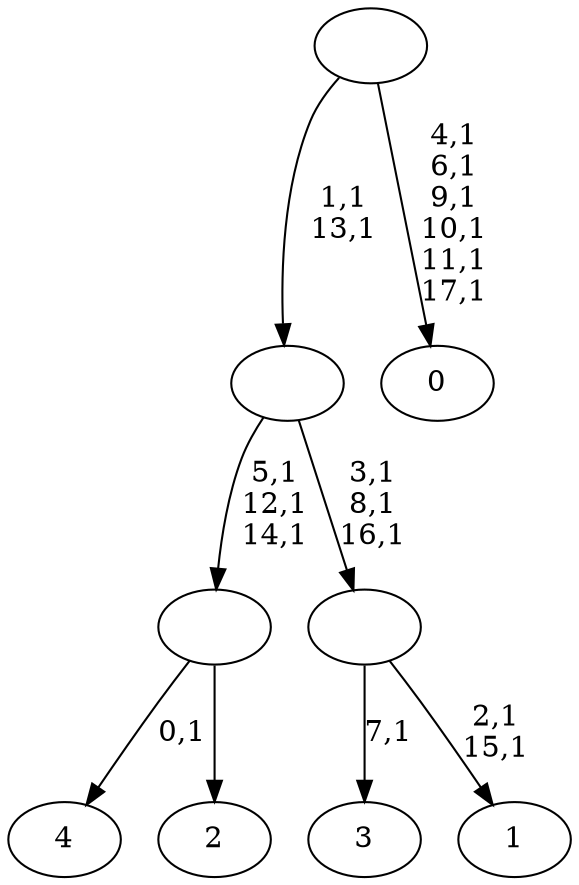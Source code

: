 digraph T {
	23 [label="4"]
	21 [label="3"]
	19 [label="2"]
	18 [label=""]
	15 [label="1"]
	12 [label=""]
	9 [label=""]
	7 [label="0"]
	0 [label=""]
	18 -> 23 [label="0,1"]
	18 -> 19 [label=""]
	12 -> 15 [label="2,1\n15,1"]
	12 -> 21 [label="7,1"]
	9 -> 12 [label="3,1\n8,1\n16,1"]
	9 -> 18 [label="5,1\n12,1\n14,1"]
	0 -> 7 [label="4,1\n6,1\n9,1\n10,1\n11,1\n17,1"]
	0 -> 9 [label="1,1\n13,1"]
}
